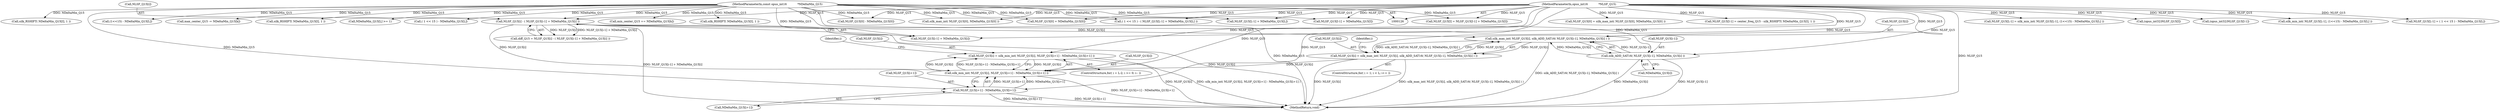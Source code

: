 digraph "0_Android_0d052d64480a30e83fcdda80f4774624e044beb7@array" {
"1000452" [label="(Call,NLSF_Q15[i] = silk_min_int( NLSF_Q15[i], NLSF_Q15[i+1] - NDeltaMin_Q15[i+1] ))"];
"1000456" [label="(Call,silk_min_int( NLSF_Q15[i], NLSF_Q15[i+1] - NDeltaMin_Q15[i+1] ))"];
"1000185" [label="(Call,NLSF_Q15[i] - ( NLSF_Q15[i-1] + NDeltaMin_Q15[i] ))"];
"1000127" [label="(MethodParameterIn,opus_int16            *NLSF_Q15)"];
"1000128" [label="(MethodParameterIn,const opus_int16            *NDeltaMin_Q15)"];
"1000452" [label="(Call,NLSF_Q15[i] = silk_min_int( NLSF_Q15[i], NLSF_Q15[i+1] - NDeltaMin_Q15[i+1] ))"];
"1000405" [label="(Call,NLSF_Q15[i] = silk_max_int( NLSF_Q15[i], silk_ADD_SAT16( NLSF_Q15[i-1], NDeltaMin_Q15[i] ) ))"];
"1000409" [label="(Call,silk_max_int( NLSF_Q15[i], silk_ADD_SAT16( NLSF_Q15[i-1], NDeltaMin_Q15[i] ) ))"];
"1000413" [label="(Call,silk_ADD_SAT16( NLSF_Q15[i-1], NDeltaMin_Q15[i] ))"];
"1000460" [label="(Call,NLSF_Q15[i+1] - NDeltaMin_Q15[i+1])"];
"1000361" [label="(Call,NLSF_Q15[I] = NLSF_Q15[I-1] + NDeltaMin_Q15[I])"];
"1000422" [label="(Call,NLSF_Q15[L-1] = silk_min_int( NLSF_Q15[L-1], (1<<15) - NDeltaMin_Q15[L] ))"];
"1000389" [label="(Call,silk_max_int( NLSF_Q15[0], NDeltaMin_Q15[0] ))"];
"1000265" [label="(Call,( 1 << 15 ) - NDeltaMin_Q15[L])"];
"1000404" [label="(Identifier,i)"];
"1000452" [label="(Call,NLSF_Q15[i] = silk_min_int( NLSF_Q15[i], NLSF_Q15[i+1] - NDeltaMin_Q15[i+1] ))"];
"1000419" [label="(Call,NDeltaMin_Q15[i])"];
"1000460" [label="(Call,NLSF_Q15[i+1] - NDeltaMin_Q15[i+1])"];
"1000211" [label="(Call,( 1 << 15 ) - ( NLSF_Q15[L-1] + NDeltaMin_Q15[L] ))"];
"1000365" [label="(Call,NLSF_Q15[I-1] + NDeltaMin_Q15[I])"];
"1000466" [label="(Call,NDeltaMin_Q15[i+1])"];
"1000287" [label="(Call,min_center_Q15 += NDeltaMin_Q15[k])"];
"1000451" [label="(Identifier,i)"];
"1000294" [label="(Call,silk_RSHIFT( NDeltaMin_Q15[I], 1 ))"];
"1000414" [label="(Call,NLSF_Q15[i-1])"];
"1000127" [label="(MethodParameterIn,opus_int16            *NLSF_Q15)"];
"1000189" [label="(Call,NLSF_Q15[i-1] + NDeltaMin_Q15[i])"];
"1000340" [label="(Call,(opus_int32)NLSF_Q15[I])"];
"1000396" [label="(ControlStructure,for( i = 1; i < L; i++ ))"];
"1000406" [label="(Call,NLSF_Q15[i])"];
"1000410" [label="(Call,NLSF_Q15[i])"];
"1000356" [label="(Call,silk_RSHIFT( NDeltaMin_Q15[I], 1 ))"];
"1000441" [label="(ControlStructure,for( i = L-2; i >= 0; i-- ))"];
"1000161" [label="(Call,NLSF_Q15[0] - NDeltaMin_Q15[0])"];
"1000186" [label="(Call,NLSF_Q15[i])"];
"1000461" [label="(Call,NLSF_Q15[i+1])"];
"1000453" [label="(Call,NLSF_Q15[i])"];
"1000457" [label="(Call,NLSF_Q15[i])"];
"1000128" [label="(MethodParameterIn,const opus_int16            *NDeltaMin_Q15)"];
"1000183" [label="(Call,diff_Q15 = NLSF_Q15[i] - ( NLSF_Q15[i-1] + NDeltaMin_Q15[i] ))"];
"1000333" [label="(Call,(opus_int32)NLSF_Q15[I-1])"];
"1000428" [label="(Call,silk_min_int( NLSF_Q15[L-1], (1<<15) - NDeltaMin_Q15[L] ))"];
"1000259" [label="(Call,NLSF_Q15[L-1] = ( 1 << 15 ) - NDeltaMin_Q15[L])"];
"1000405" [label="(Call,NLSF_Q15[i] = silk_max_int( NLSF_Q15[i], silk_ADD_SAT16( NLSF_Q15[i-1], NDeltaMin_Q15[i] ) ))"];
"1000434" [label="(Call,(1<<15) - NDeltaMin_Q15[L])"];
"1000385" [label="(Call,NLSF_Q15[0] = silk_max_int( NLSF_Q15[0], NDeltaMin_Q15[0] ))"];
"1000246" [label="(Call,NLSF_Q15[0] = NDeltaMin_Q15[0])"];
"1000471" [label="(MethodReturn,void)"];
"1000314" [label="(Call,max_center_Q15 -= NDeltaMin_Q15[k])"];
"1000321" [label="(Call,silk_RSHIFT( NDeltaMin_Q15[I], 1 ))"];
"1000215" [label="(Call,NLSF_Q15[L-1] + NDeltaMin_Q15[L])"];
"1000348" [label="(Call,NLSF_Q15[I-1] = center_freq_Q15 - silk_RSHIFT( NDeltaMin_Q15[I], 1 ))"];
"1000409" [label="(Call,silk_max_int( NLSF_Q15[i], silk_ADD_SAT16( NLSF_Q15[i-1], NDeltaMin_Q15[i] ) ))"];
"1000413" [label="(Call,silk_ADD_SAT16( NLSF_Q15[i-1], NDeltaMin_Q15[i] ))"];
"1000456" [label="(Call,silk_min_int( NLSF_Q15[i], NLSF_Q15[i+1] - NDeltaMin_Q15[i+1] ))"];
"1000185" [label="(Call,NLSF_Q15[i] - ( NLSF_Q15[i-1] + NDeltaMin_Q15[i] ))"];
"1000144" [label="(Call,NDeltaMin_Q15[L] >= 1)"];
"1000452" -> "1000441"  [label="AST: "];
"1000452" -> "1000456"  [label="CFG: "];
"1000453" -> "1000452"  [label="AST: "];
"1000456" -> "1000452"  [label="AST: "];
"1000451" -> "1000452"  [label="CFG: "];
"1000452" -> "1000471"  [label="DDG: NLSF_Q15[i]"];
"1000452" -> "1000471"  [label="DDG: silk_min_int( NLSF_Q15[i], NLSF_Q15[i+1] - NDeltaMin_Q15[i+1] )"];
"1000456" -> "1000452"  [label="DDG: NLSF_Q15[i]"];
"1000456" -> "1000452"  [label="DDG: NLSF_Q15[i+1] - NDeltaMin_Q15[i+1]"];
"1000127" -> "1000452"  [label="DDG: NLSF_Q15"];
"1000452" -> "1000456"  [label="DDG: NLSF_Q15[i]"];
"1000456" -> "1000460"  [label="CFG: "];
"1000457" -> "1000456"  [label="AST: "];
"1000460" -> "1000456"  [label="AST: "];
"1000456" -> "1000471"  [label="DDG: NLSF_Q15[i+1] - NDeltaMin_Q15[i+1]"];
"1000185" -> "1000456"  [label="DDG: NLSF_Q15[i]"];
"1000405" -> "1000456"  [label="DDG: NLSF_Q15[i]"];
"1000127" -> "1000456"  [label="DDG: NLSF_Q15"];
"1000460" -> "1000456"  [label="DDG: NLSF_Q15[i+1]"];
"1000460" -> "1000456"  [label="DDG: NDeltaMin_Q15[i+1]"];
"1000185" -> "1000183"  [label="AST: "];
"1000185" -> "1000189"  [label="CFG: "];
"1000186" -> "1000185"  [label="AST: "];
"1000189" -> "1000185"  [label="AST: "];
"1000183" -> "1000185"  [label="CFG: "];
"1000185" -> "1000471"  [label="DDG: NLSF_Q15[i]"];
"1000185" -> "1000471"  [label="DDG: NLSF_Q15[i-1] + NDeltaMin_Q15[i]"];
"1000185" -> "1000183"  [label="DDG: NLSF_Q15[i]"];
"1000185" -> "1000183"  [label="DDG: NLSF_Q15[i-1] + NDeltaMin_Q15[i]"];
"1000127" -> "1000185"  [label="DDG: NLSF_Q15"];
"1000128" -> "1000185"  [label="DDG: NDeltaMin_Q15"];
"1000185" -> "1000409"  [label="DDG: NLSF_Q15[i]"];
"1000127" -> "1000126"  [label="AST: "];
"1000127" -> "1000471"  [label="DDG: NLSF_Q15"];
"1000127" -> "1000161"  [label="DDG: NLSF_Q15"];
"1000127" -> "1000189"  [label="DDG: NLSF_Q15"];
"1000127" -> "1000211"  [label="DDG: NLSF_Q15"];
"1000127" -> "1000215"  [label="DDG: NLSF_Q15"];
"1000127" -> "1000246"  [label="DDG: NLSF_Q15"];
"1000127" -> "1000259"  [label="DDG: NLSF_Q15"];
"1000127" -> "1000333"  [label="DDG: NLSF_Q15"];
"1000127" -> "1000340"  [label="DDG: NLSF_Q15"];
"1000127" -> "1000348"  [label="DDG: NLSF_Q15"];
"1000127" -> "1000361"  [label="DDG: NLSF_Q15"];
"1000127" -> "1000365"  [label="DDG: NLSF_Q15"];
"1000127" -> "1000385"  [label="DDG: NLSF_Q15"];
"1000127" -> "1000389"  [label="DDG: NLSF_Q15"];
"1000127" -> "1000405"  [label="DDG: NLSF_Q15"];
"1000127" -> "1000409"  [label="DDG: NLSF_Q15"];
"1000127" -> "1000413"  [label="DDG: NLSF_Q15"];
"1000127" -> "1000422"  [label="DDG: NLSF_Q15"];
"1000127" -> "1000428"  [label="DDG: NLSF_Q15"];
"1000127" -> "1000460"  [label="DDG: NLSF_Q15"];
"1000128" -> "1000126"  [label="AST: "];
"1000128" -> "1000471"  [label="DDG: NDeltaMin_Q15"];
"1000128" -> "1000144"  [label="DDG: NDeltaMin_Q15"];
"1000128" -> "1000161"  [label="DDG: NDeltaMin_Q15"];
"1000128" -> "1000189"  [label="DDG: NDeltaMin_Q15"];
"1000128" -> "1000211"  [label="DDG: NDeltaMin_Q15"];
"1000128" -> "1000215"  [label="DDG: NDeltaMin_Q15"];
"1000128" -> "1000246"  [label="DDG: NDeltaMin_Q15"];
"1000128" -> "1000265"  [label="DDG: NDeltaMin_Q15"];
"1000128" -> "1000287"  [label="DDG: NDeltaMin_Q15"];
"1000128" -> "1000294"  [label="DDG: NDeltaMin_Q15"];
"1000128" -> "1000314"  [label="DDG: NDeltaMin_Q15"];
"1000128" -> "1000321"  [label="DDG: NDeltaMin_Q15"];
"1000128" -> "1000356"  [label="DDG: NDeltaMin_Q15"];
"1000128" -> "1000361"  [label="DDG: NDeltaMin_Q15"];
"1000128" -> "1000365"  [label="DDG: NDeltaMin_Q15"];
"1000128" -> "1000389"  [label="DDG: NDeltaMin_Q15"];
"1000128" -> "1000413"  [label="DDG: NDeltaMin_Q15"];
"1000128" -> "1000434"  [label="DDG: NDeltaMin_Q15"];
"1000128" -> "1000460"  [label="DDG: NDeltaMin_Q15"];
"1000405" -> "1000396"  [label="AST: "];
"1000405" -> "1000409"  [label="CFG: "];
"1000406" -> "1000405"  [label="AST: "];
"1000409" -> "1000405"  [label="AST: "];
"1000404" -> "1000405"  [label="CFG: "];
"1000405" -> "1000471"  [label="DDG: silk_max_int( NLSF_Q15[i], silk_ADD_SAT16( NLSF_Q15[i-1], NDeltaMin_Q15[i] ) )"];
"1000405" -> "1000471"  [label="DDG: NLSF_Q15[i]"];
"1000409" -> "1000405"  [label="DDG: NLSF_Q15[i]"];
"1000409" -> "1000405"  [label="DDG: silk_ADD_SAT16( NLSF_Q15[i-1], NDeltaMin_Q15[i] )"];
"1000405" -> "1000409"  [label="DDG: NLSF_Q15[i]"];
"1000409" -> "1000413"  [label="CFG: "];
"1000410" -> "1000409"  [label="AST: "];
"1000413" -> "1000409"  [label="AST: "];
"1000409" -> "1000471"  [label="DDG: silk_ADD_SAT16( NLSF_Q15[i-1], NDeltaMin_Q15[i] )"];
"1000413" -> "1000409"  [label="DDG: NLSF_Q15[i-1]"];
"1000413" -> "1000409"  [label="DDG: NDeltaMin_Q15[i]"];
"1000413" -> "1000419"  [label="CFG: "];
"1000414" -> "1000413"  [label="AST: "];
"1000419" -> "1000413"  [label="AST: "];
"1000413" -> "1000471"  [label="DDG: NLSF_Q15[i-1]"];
"1000413" -> "1000471"  [label="DDG: NDeltaMin_Q15[i]"];
"1000460" -> "1000466"  [label="CFG: "];
"1000461" -> "1000460"  [label="AST: "];
"1000466" -> "1000460"  [label="AST: "];
"1000460" -> "1000471"  [label="DDG: NLSF_Q15[i+1]"];
"1000460" -> "1000471"  [label="DDG: NDeltaMin_Q15[i+1]"];
}

